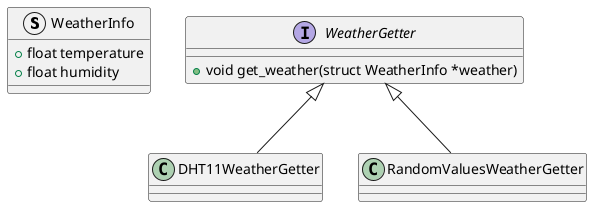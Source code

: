 @startuml Weather UML


struct WeatherInfo {
    + float temperature
    + float humidity
}

interface WeatherGetter {
    + void get_weather(struct WeatherInfo *weather)
}

WeatherGetter <|-- DHT11WeatherGetter
WeatherGetter <|-- RandomValuesWeatherGetter

@enduml

